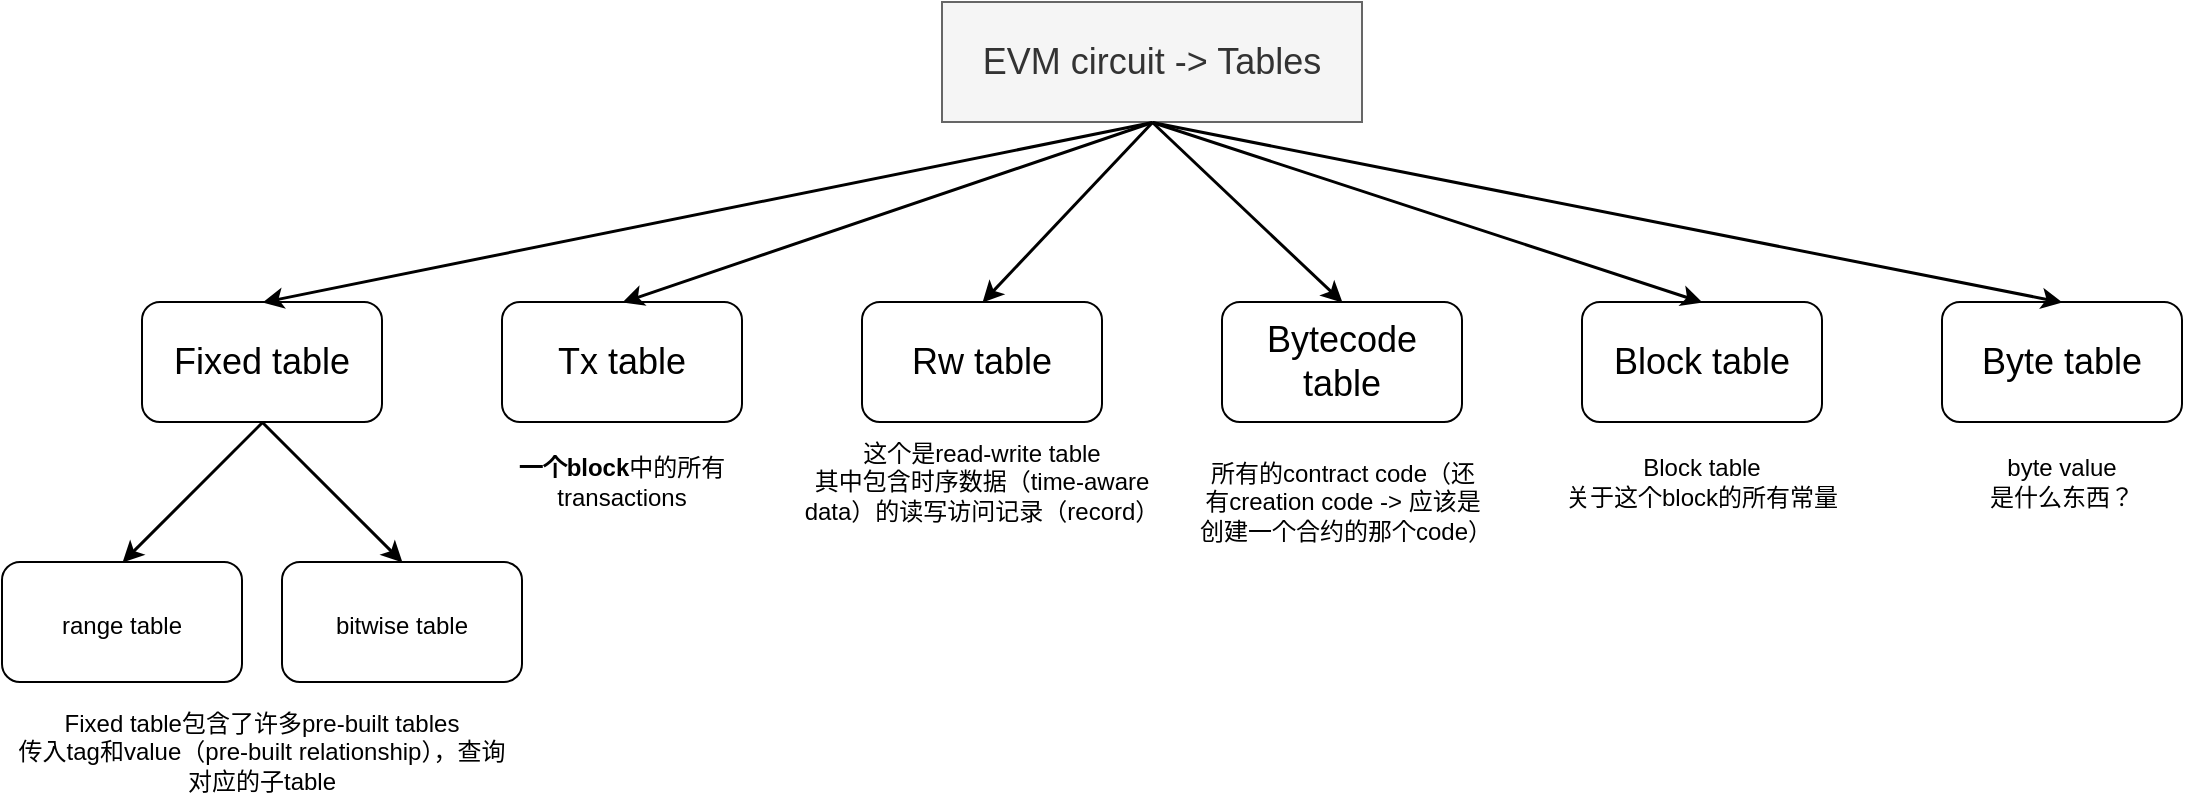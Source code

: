 <mxfile version="20.0.1" type="github">
  <diagram id="armhqeUeygUle4aU3SDP" name="Page-1">
    <mxGraphModel dx="1426" dy="794" grid="1" gridSize="10" guides="1" tooltips="1" connect="1" arrows="1" fold="1" page="1" pageScale="1" pageWidth="850" pageHeight="1100" math="0" shadow="0">
      <root>
        <mxCell id="0" />
        <mxCell id="1" parent="0" />
        <mxCell id="ORBNNmTDlNbMWPVycZKd-1" value="&lt;font style=&quot;font-size: 18px;&quot;&gt;EVM circuit -&amp;gt; Tables&lt;/font&gt;" style="rounded=0;whiteSpace=wrap;html=1;fillColor=#f5f5f5;strokeColor=#666666;strokeWidth=1;fontColor=#333333;" vertex="1" parent="1">
          <mxGeometry x="480" y="200" width="210" height="60" as="geometry" />
        </mxCell>
        <mxCell id="ORBNNmTDlNbMWPVycZKd-2" value="Fixed table" style="rounded=1;whiteSpace=wrap;html=1;fontSize=18;strokeWidth=1;" vertex="1" parent="1">
          <mxGeometry x="80" y="350" width="120" height="60" as="geometry" />
        </mxCell>
        <mxCell id="ORBNNmTDlNbMWPVycZKd-3" value="Tx table" style="rounded=1;whiteSpace=wrap;html=1;fontSize=18;strokeWidth=1;" vertex="1" parent="1">
          <mxGeometry x="260" y="350" width="120" height="60" as="geometry" />
        </mxCell>
        <mxCell id="ORBNNmTDlNbMWPVycZKd-4" value="Rw table" style="rounded=1;whiteSpace=wrap;html=1;fontSize=18;strokeWidth=1;" vertex="1" parent="1">
          <mxGeometry x="440" y="350" width="120" height="60" as="geometry" />
        </mxCell>
        <mxCell id="ORBNNmTDlNbMWPVycZKd-5" value="Bytecode table" style="rounded=1;whiteSpace=wrap;html=1;fontSize=18;strokeWidth=1;" vertex="1" parent="1">
          <mxGeometry x="620" y="350" width="120" height="60" as="geometry" />
        </mxCell>
        <mxCell id="ORBNNmTDlNbMWPVycZKd-6" value="Block table" style="rounded=1;whiteSpace=wrap;html=1;fontSize=18;strokeWidth=1;" vertex="1" parent="1">
          <mxGeometry x="800" y="350" width="120" height="60" as="geometry" />
        </mxCell>
        <mxCell id="ORBNNmTDlNbMWPVycZKd-7" value="Byte table" style="rounded=1;whiteSpace=wrap;html=1;fontSize=18;strokeWidth=1;" vertex="1" parent="1">
          <mxGeometry x="980" y="350" width="120" height="60" as="geometry" />
        </mxCell>
        <mxCell id="ORBNNmTDlNbMWPVycZKd-8" value="" style="endArrow=classic;html=1;rounded=0;fontSize=18;exitX=0.5;exitY=1;exitDx=0;exitDy=0;entryX=0.5;entryY=0;entryDx=0;entryDy=0;strokeWidth=1.5;" edge="1" parent="1" source="ORBNNmTDlNbMWPVycZKd-1" target="ORBNNmTDlNbMWPVycZKd-2">
          <mxGeometry width="50" height="50" relative="1" as="geometry">
            <mxPoint x="400" y="420" as="sourcePoint" />
            <mxPoint x="450" y="370" as="targetPoint" />
          </mxGeometry>
        </mxCell>
        <mxCell id="ORBNNmTDlNbMWPVycZKd-9" value="" style="endArrow=classic;html=1;rounded=0;fontSize=18;exitX=0.5;exitY=1;exitDx=0;exitDy=0;entryX=0.5;entryY=0;entryDx=0;entryDy=0;strokeWidth=1.5;" edge="1" parent="1" source="ORBNNmTDlNbMWPVycZKd-1" target="ORBNNmTDlNbMWPVycZKd-3">
          <mxGeometry width="50" height="50" relative="1" as="geometry">
            <mxPoint x="595" y="270" as="sourcePoint" />
            <mxPoint x="150" y="360" as="targetPoint" />
          </mxGeometry>
        </mxCell>
        <mxCell id="ORBNNmTDlNbMWPVycZKd-10" value="" style="endArrow=classic;html=1;rounded=0;fontSize=18;exitX=0.5;exitY=1;exitDx=0;exitDy=0;entryX=0.5;entryY=0;entryDx=0;entryDy=0;strokeWidth=1.5;" edge="1" parent="1" source="ORBNNmTDlNbMWPVycZKd-1" target="ORBNNmTDlNbMWPVycZKd-4">
          <mxGeometry width="50" height="50" relative="1" as="geometry">
            <mxPoint x="595" y="270" as="sourcePoint" />
            <mxPoint x="330" y="360" as="targetPoint" />
          </mxGeometry>
        </mxCell>
        <mxCell id="ORBNNmTDlNbMWPVycZKd-11" value="" style="endArrow=classic;html=1;rounded=0;fontSize=18;exitX=0.5;exitY=1;exitDx=0;exitDy=0;entryX=0.5;entryY=0;entryDx=0;entryDy=0;strokeWidth=1.5;" edge="1" parent="1" source="ORBNNmTDlNbMWPVycZKd-1" target="ORBNNmTDlNbMWPVycZKd-5">
          <mxGeometry width="50" height="50" relative="1" as="geometry">
            <mxPoint x="595" y="270" as="sourcePoint" />
            <mxPoint x="510" y="360" as="targetPoint" />
          </mxGeometry>
        </mxCell>
        <mxCell id="ORBNNmTDlNbMWPVycZKd-12" value="" style="endArrow=classic;html=1;rounded=0;fontSize=18;exitX=0.5;exitY=1;exitDx=0;exitDy=0;entryX=0.5;entryY=0;entryDx=0;entryDy=0;strokeWidth=1.5;" edge="1" parent="1" source="ORBNNmTDlNbMWPVycZKd-1" target="ORBNNmTDlNbMWPVycZKd-6">
          <mxGeometry width="50" height="50" relative="1" as="geometry">
            <mxPoint x="595" y="270" as="sourcePoint" />
            <mxPoint x="690" y="360" as="targetPoint" />
          </mxGeometry>
        </mxCell>
        <mxCell id="ORBNNmTDlNbMWPVycZKd-13" value="" style="endArrow=classic;html=1;rounded=0;fontSize=18;exitX=0.5;exitY=1;exitDx=0;exitDy=0;entryX=0.5;entryY=0;entryDx=0;entryDy=0;strokeWidth=1.5;" edge="1" parent="1" source="ORBNNmTDlNbMWPVycZKd-1" target="ORBNNmTDlNbMWPVycZKd-7">
          <mxGeometry width="50" height="50" relative="1" as="geometry">
            <mxPoint x="595" y="270" as="sourcePoint" />
            <mxPoint x="870" y="360" as="targetPoint" />
          </mxGeometry>
        </mxCell>
        <mxCell id="ORBNNmTDlNbMWPVycZKd-14" value="&lt;font style=&quot;font-size: 12px;&quot;&gt;range table&lt;/font&gt;" style="rounded=1;whiteSpace=wrap;html=1;fontSize=18;strokeWidth=1;" vertex="1" parent="1">
          <mxGeometry x="10" y="480" width="120" height="60" as="geometry" />
        </mxCell>
        <mxCell id="ORBNNmTDlNbMWPVycZKd-15" value="&lt;font style=&quot;font-size: 12px;&quot;&gt;bitwise table&lt;/font&gt;" style="rounded=1;whiteSpace=wrap;html=1;fontSize=18;strokeWidth=1;" vertex="1" parent="1">
          <mxGeometry x="150" y="480" width="120" height="60" as="geometry" />
        </mxCell>
        <mxCell id="ORBNNmTDlNbMWPVycZKd-17" value="" style="endArrow=classic;html=1;rounded=0;fontSize=18;exitX=0.5;exitY=1;exitDx=0;exitDy=0;entryX=0.5;entryY=0;entryDx=0;entryDy=0;strokeWidth=1.5;" edge="1" parent="1" source="ORBNNmTDlNbMWPVycZKd-2" target="ORBNNmTDlNbMWPVycZKd-14">
          <mxGeometry width="50" height="50" relative="1" as="geometry">
            <mxPoint x="130" y="440" as="sourcePoint" />
            <mxPoint x="45" y="530" as="targetPoint" />
          </mxGeometry>
        </mxCell>
        <mxCell id="ORBNNmTDlNbMWPVycZKd-18" value="" style="endArrow=classic;html=1;rounded=0;fontSize=18;exitX=0.5;exitY=1;exitDx=0;exitDy=0;strokeWidth=1.5;entryX=0.5;entryY=0;entryDx=0;entryDy=0;" edge="1" parent="1" source="ORBNNmTDlNbMWPVycZKd-2" target="ORBNNmTDlNbMWPVycZKd-15">
          <mxGeometry width="50" height="50" relative="1" as="geometry">
            <mxPoint x="150" y="420" as="sourcePoint" />
            <mxPoint x="220" y="460" as="targetPoint" />
          </mxGeometry>
        </mxCell>
        <mxCell id="ORBNNmTDlNbMWPVycZKd-19" value="Fixed table包含了许多pre-built tables&lt;br&gt;传入tag和value（pre-built relationship），查询对应的子table" style="text;html=1;strokeColor=none;fillColor=none;align=center;verticalAlign=middle;whiteSpace=wrap;rounded=0;fontSize=12;" vertex="1" parent="1">
          <mxGeometry x="15" y="550" width="250" height="50" as="geometry" />
        </mxCell>
        <mxCell id="ORBNNmTDlNbMWPVycZKd-20" value="&lt;b&gt;一个block&lt;/b&gt;中的所有transactions" style="text;html=1;strokeColor=none;fillColor=none;align=center;verticalAlign=middle;whiteSpace=wrap;rounded=0;fontSize=12;" vertex="1" parent="1">
          <mxGeometry x="265" y="425" width="110" height="30" as="geometry" />
        </mxCell>
        <mxCell id="ORBNNmTDlNbMWPVycZKd-21" value="这个是read-write table&lt;br&gt;其中包含时序数据（time-aware data）的读写访问记录（record）" style="text;html=1;strokeColor=none;fillColor=none;align=center;verticalAlign=middle;whiteSpace=wrap;rounded=0;fontSize=12;" vertex="1" parent="1">
          <mxGeometry x="400" y="420" width="200" height="40" as="geometry" />
        </mxCell>
        <mxCell id="ORBNNmTDlNbMWPVycZKd-22" value="所有的contract code（还有creation code -&amp;gt; 应该是创建一个合约的那个code）" style="text;html=1;strokeColor=none;fillColor=none;align=center;verticalAlign=middle;whiteSpace=wrap;rounded=0;fontSize=12;" vertex="1" parent="1">
          <mxGeometry x="607.5" y="420" width="145" height="60" as="geometry" />
        </mxCell>
        <mxCell id="ORBNNmTDlNbMWPVycZKd-23" value="Block table&lt;br&gt;关于这个block的所有常量" style="text;html=1;strokeColor=none;fillColor=none;align=center;verticalAlign=middle;whiteSpace=wrap;rounded=0;fontSize=12;" vertex="1" parent="1">
          <mxGeometry x="790" y="420" width="140" height="40" as="geometry" />
        </mxCell>
        <mxCell id="ORBNNmTDlNbMWPVycZKd-24" value="byte value&lt;br&gt;是什么东西？" style="text;html=1;strokeColor=none;fillColor=none;align=center;verticalAlign=middle;whiteSpace=wrap;rounded=0;fontSize=12;" vertex="1" parent="1">
          <mxGeometry x="990" y="425" width="100" height="30" as="geometry" />
        </mxCell>
      </root>
    </mxGraphModel>
  </diagram>
</mxfile>
